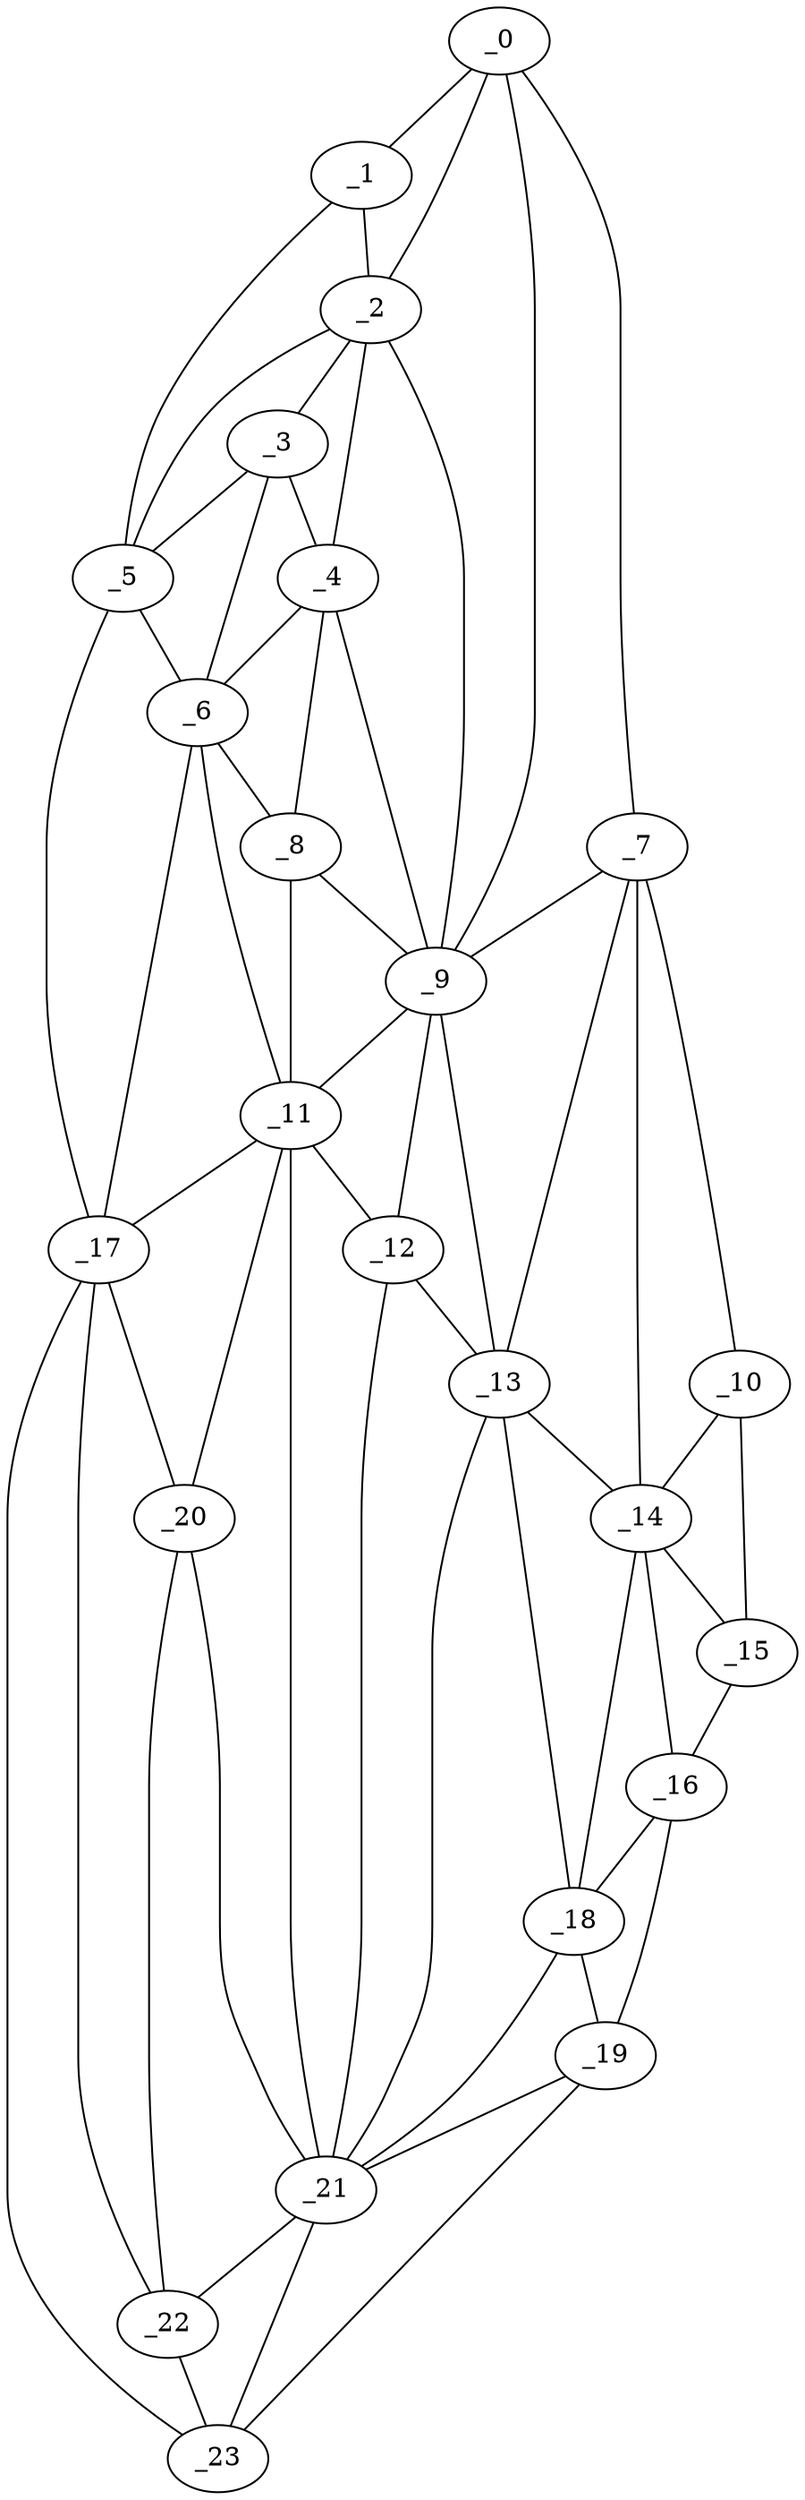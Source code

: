 graph "obj39__60.gxl" {
	_0	 [x=19,
		y=24];
	_1	 [x=22,
		y=8];
	_0 -- _1	 [valence=1];
	_2	 [x=48,
		y=29];
	_0 -- _2	 [valence=1];
	_7	 [x=65,
		y=124];
	_0 -- _7	 [valence=1];
	_9	 [x=71,
		y=81];
	_0 -- _9	 [valence=2];
	_1 -- _2	 [valence=1];
	_5	 [x=64,
		y=2];
	_1 -- _5	 [valence=1];
	_3	 [x=52,
		y=30];
	_2 -- _3	 [valence=2];
	_4	 [x=59,
		y=37];
	_2 -- _4	 [valence=2];
	_2 -- _5	 [valence=2];
	_2 -- _9	 [valence=2];
	_3 -- _4	 [valence=2];
	_3 -- _5	 [valence=2];
	_6	 [x=64,
		y=35];
	_3 -- _6	 [valence=2];
	_4 -- _6	 [valence=1];
	_8	 [x=71,
		y=54];
	_4 -- _8	 [valence=2];
	_4 -- _9	 [valence=2];
	_5 -- _6	 [valence=1];
	_17	 [x=95,
		y=19];
	_5 -- _17	 [valence=1];
	_6 -- _8	 [valence=2];
	_11	 [x=81,
		y=58];
	_6 -- _11	 [valence=2];
	_6 -- _17	 [valence=2];
	_7 -- _9	 [valence=1];
	_10	 [x=71,
		y=124];
	_7 -- _10	 [valence=1];
	_13	 [x=81,
		y=95];
	_7 -- _13	 [valence=2];
	_14	 [x=82,
		y=114];
	_7 -- _14	 [valence=1];
	_8 -- _9	 [valence=2];
	_8 -- _11	 [valence=2];
	_9 -- _11	 [valence=1];
	_12	 [x=81,
		y=83];
	_9 -- _12	 [valence=2];
	_9 -- _13	 [valence=2];
	_10 -- _14	 [valence=1];
	_15	 [x=86,
		y=122];
	_10 -- _15	 [valence=1];
	_11 -- _12	 [valence=2];
	_11 -- _17	 [valence=1];
	_20	 [x=108,
		y=48];
	_11 -- _20	 [valence=2];
	_21	 [x=108,
		y=74];
	_11 -- _21	 [valence=1];
	_12 -- _13	 [valence=2];
	_12 -- _21	 [valence=2];
	_13 -- _14	 [valence=2];
	_18	 [x=107,
		y=111];
	_13 -- _18	 [valence=2];
	_13 -- _21	 [valence=2];
	_14 -- _15	 [valence=2];
	_16	 [x=91,
		y=121];
	_14 -- _16	 [valence=2];
	_14 -- _18	 [valence=2];
	_15 -- _16	 [valence=1];
	_16 -- _18	 [valence=2];
	_19	 [x=107,
		y=117];
	_16 -- _19	 [valence=1];
	_17 -- _20	 [valence=2];
	_22	 [x=110,
		y=41];
	_17 -- _22	 [valence=2];
	_23	 [x=111,
		y=30];
	_17 -- _23	 [valence=1];
	_18 -- _19	 [valence=1];
	_18 -- _21	 [valence=2];
	_19 -- _21	 [valence=2];
	_19 -- _23	 [valence=1];
	_20 -- _21	 [valence=2];
	_20 -- _22	 [valence=2];
	_21 -- _22	 [valence=2];
	_21 -- _23	 [valence=1];
	_22 -- _23	 [valence=2];
}
